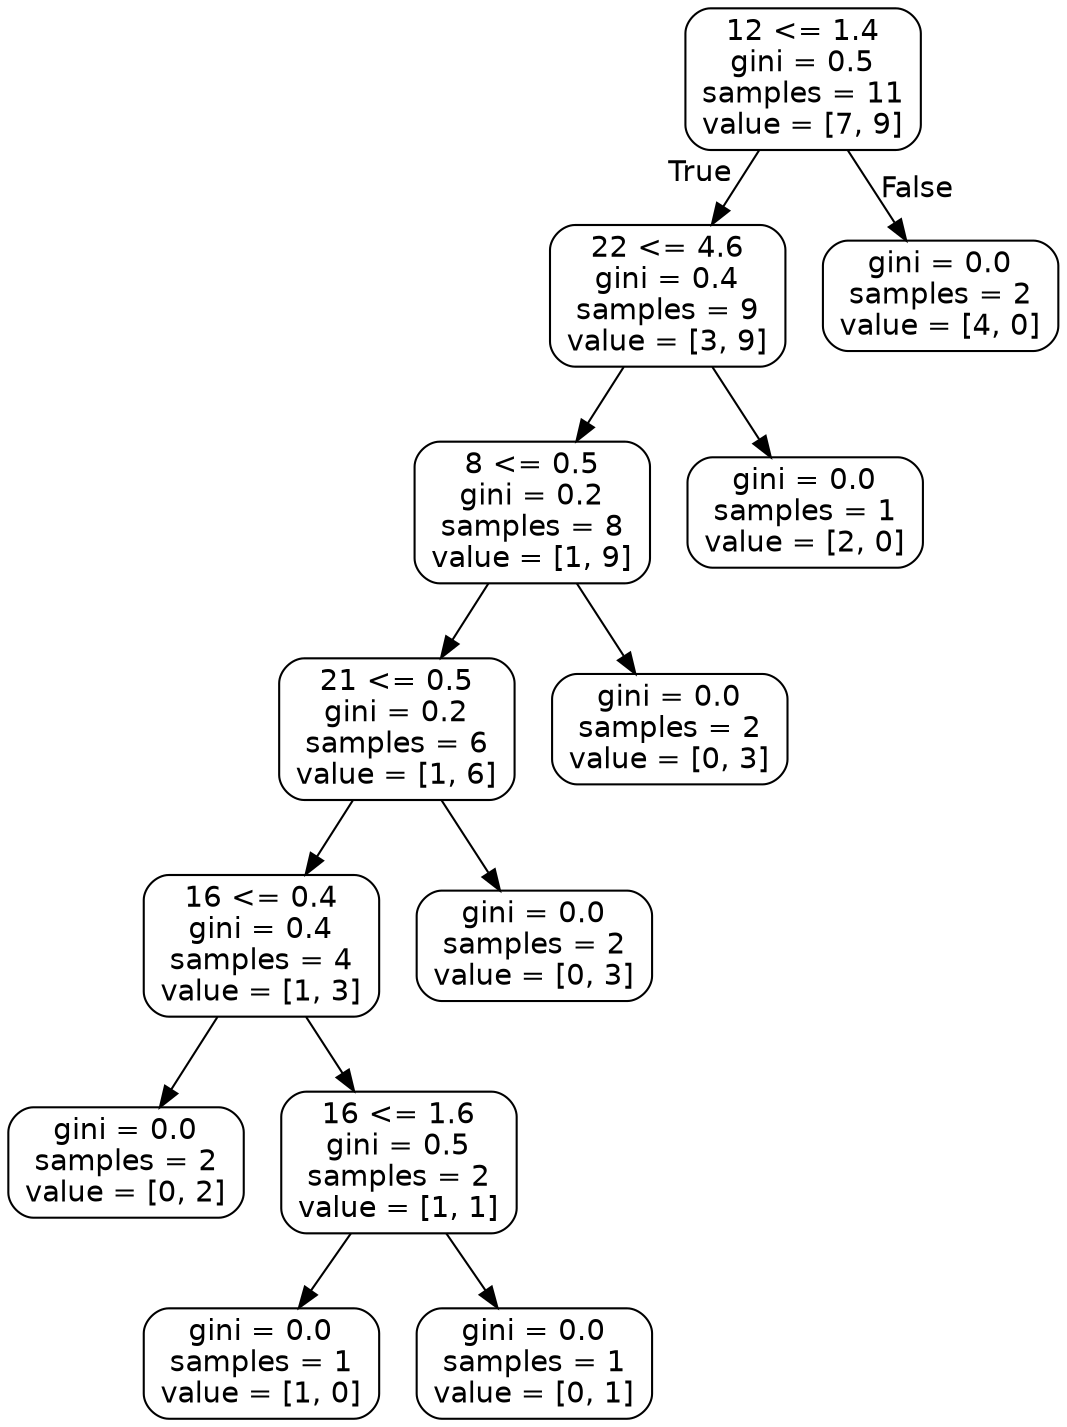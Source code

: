 digraph Tree {
node [shape=box, style="rounded", color="black", fontname=helvetica] ;
edge [fontname=helvetica] ;
0 [label="12 <= 1.4\ngini = 0.5\nsamples = 11\nvalue = [7, 9]"] ;
1 [label="22 <= 4.6\ngini = 0.4\nsamples = 9\nvalue = [3, 9]"] ;
0 -> 1 [labeldistance=2.5, labelangle=45, headlabel="True"] ;
2 [label="8 <= 0.5\ngini = 0.2\nsamples = 8\nvalue = [1, 9]"] ;
1 -> 2 ;
3 [label="21 <= 0.5\ngini = 0.2\nsamples = 6\nvalue = [1, 6]"] ;
2 -> 3 ;
4 [label="16 <= 0.4\ngini = 0.4\nsamples = 4\nvalue = [1, 3]"] ;
3 -> 4 ;
5 [label="gini = 0.0\nsamples = 2\nvalue = [0, 2]"] ;
4 -> 5 ;
6 [label="16 <= 1.6\ngini = 0.5\nsamples = 2\nvalue = [1, 1]"] ;
4 -> 6 ;
7 [label="gini = 0.0\nsamples = 1\nvalue = [1, 0]"] ;
6 -> 7 ;
8 [label="gini = 0.0\nsamples = 1\nvalue = [0, 1]"] ;
6 -> 8 ;
9 [label="gini = 0.0\nsamples = 2\nvalue = [0, 3]"] ;
3 -> 9 ;
10 [label="gini = 0.0\nsamples = 2\nvalue = [0, 3]"] ;
2 -> 10 ;
11 [label="gini = 0.0\nsamples = 1\nvalue = [2, 0]"] ;
1 -> 11 ;
12 [label="gini = 0.0\nsamples = 2\nvalue = [4, 0]"] ;
0 -> 12 [labeldistance=2.5, labelangle=-45, headlabel="False"] ;
}